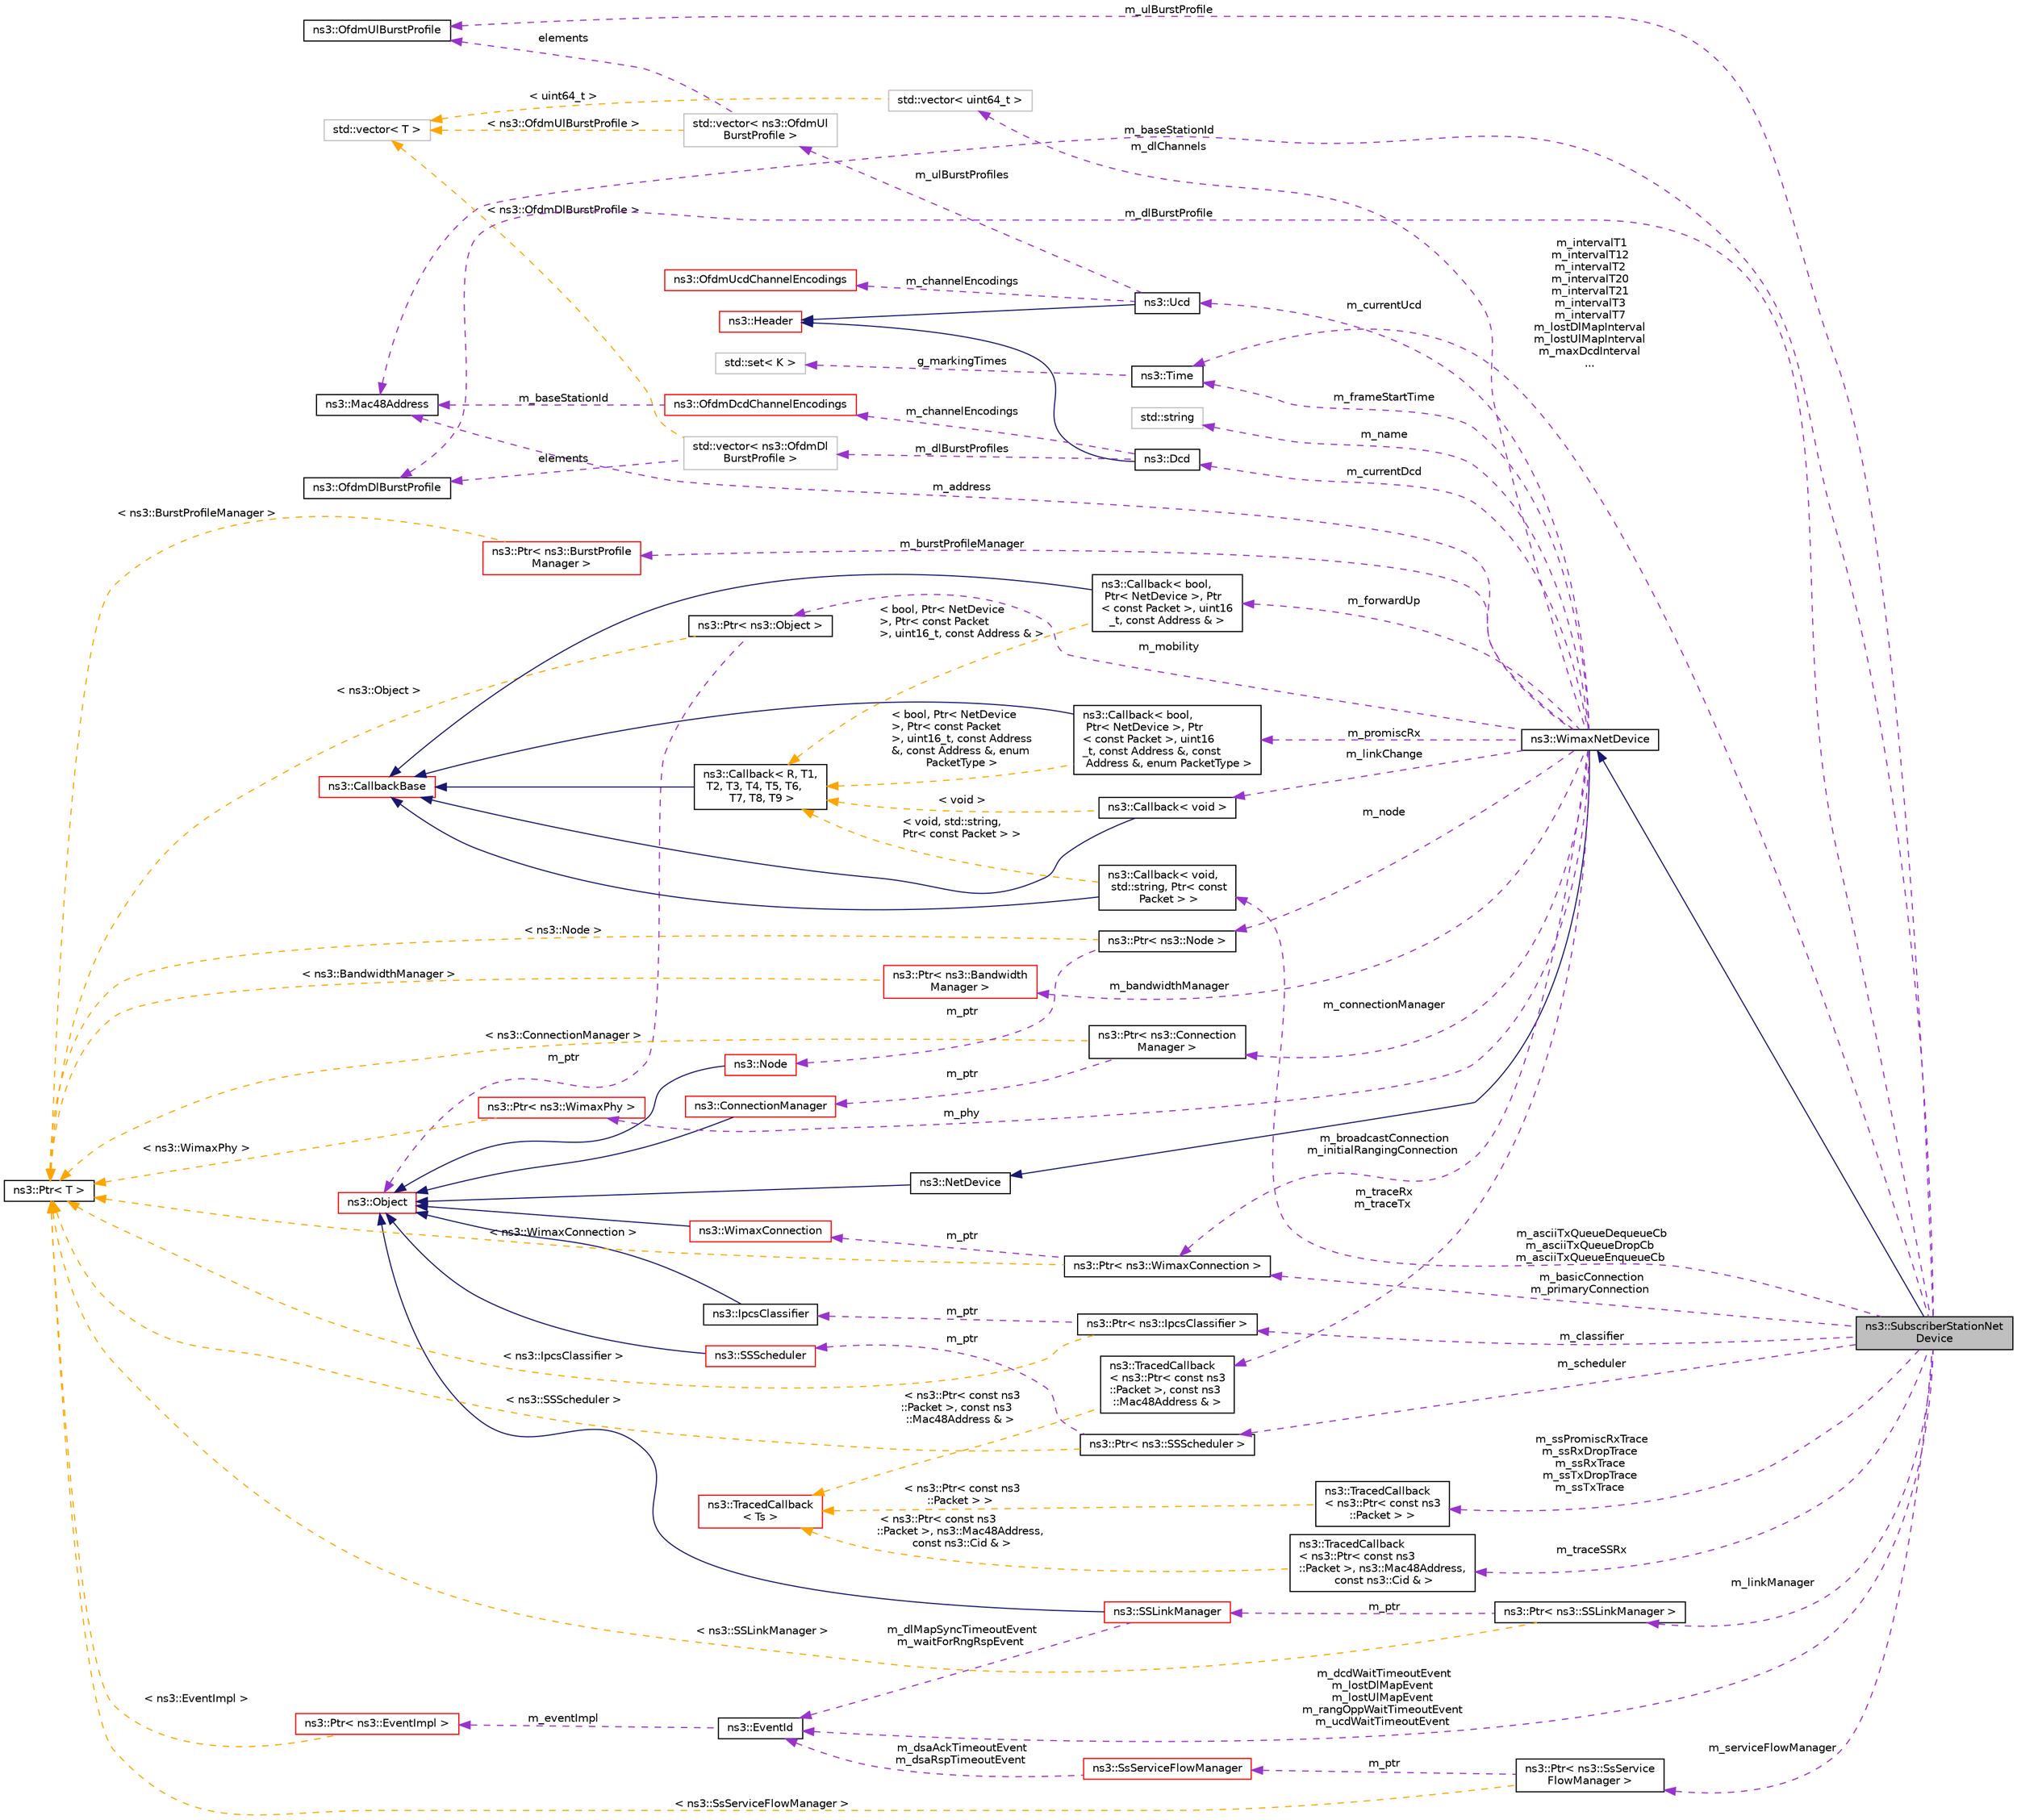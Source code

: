 digraph "ns3::SubscriberStationNetDevice"
{
 // LATEX_PDF_SIZE
  edge [fontname="Helvetica",fontsize="10",labelfontname="Helvetica",labelfontsize="10"];
  node [fontname="Helvetica",fontsize="10",shape=record];
  rankdir="LR";
  Node1 [label="ns3::SubscriberStationNet\lDevice",height=0.2,width=0.4,color="black", fillcolor="grey75", style="filled", fontcolor="black",tooltip="SubscriberStationNetDevice subclass of WimaxNetDevice."];
  Node2 -> Node1 [dir="back",color="midnightblue",fontsize="10",style="solid",fontname="Helvetica"];
  Node2 [label="ns3::WimaxNetDevice",height=0.2,width=0.4,color="black", fillcolor="white", style="filled",URL="$classns3_1_1_wimax_net_device.html",tooltip="Hold together all WiMAX-related objects in a NetDevice."];
  Node3 -> Node2 [dir="back",color="midnightblue",fontsize="10",style="solid",fontname="Helvetica"];
  Node3 [label="ns3::NetDevice",height=0.2,width=0.4,color="black", fillcolor="white", style="filled",URL="$classns3_1_1_net_device.html",tooltip="Network layer to device interface."];
  Node4 -> Node3 [dir="back",color="midnightblue",fontsize="10",style="solid",fontname="Helvetica"];
  Node4 [label="ns3::Object",height=0.2,width=0.4,color="red", fillcolor="white", style="filled",URL="$classns3_1_1_object.html",tooltip="A base class which provides memory management and object aggregation."];
  Node11 -> Node2 [dir="back",color="darkorchid3",fontsize="10",style="dashed",label=" m_address" ,fontname="Helvetica"];
  Node11 [label="ns3::Mac48Address",height=0.2,width=0.4,color="black", fillcolor="white", style="filled",URL="$classns3_1_1_mac48_address.html",tooltip="an EUI-48 address"];
  Node12 -> Node2 [dir="back",color="darkorchid3",fontsize="10",style="dashed",label=" m_broadcastConnection\nm_initialRangingConnection" ,fontname="Helvetica"];
  Node12 [label="ns3::Ptr\< ns3::WimaxConnection \>",height=0.2,width=0.4,color="black", fillcolor="white", style="filled",URL="$classns3_1_1_ptr.html",tooltip=" "];
  Node13 -> Node12 [dir="back",color="darkorchid3",fontsize="10",style="dashed",label=" m_ptr" ,fontname="Helvetica"];
  Node13 [label="ns3::WimaxConnection",height=0.2,width=0.4,color="red", fillcolor="white", style="filled",URL="$classns3_1_1_wimax_connection.html",tooltip="Class to represent WiMAX connections."];
  Node4 -> Node13 [dir="back",color="midnightblue",fontsize="10",style="solid",fontname="Helvetica"];
  Node45 -> Node12 [dir="back",color="orange",fontsize="10",style="dashed",label=" \< ns3::WimaxConnection \>" ,fontname="Helvetica"];
  Node45 [label="ns3::Ptr\< T \>",height=0.2,width=0.4,color="black", fillcolor="white", style="filled",URL="$classns3_1_1_ptr.html",tooltip="Smart pointer class similar to boost::intrusive_ptr."];
  Node71 -> Node2 [dir="back",color="darkorchid3",fontsize="10",style="dashed",label=" m_promiscRx" ,fontname="Helvetica"];
  Node71 [label="ns3::Callback\< bool,\l Ptr\< NetDevice \>, Ptr\l\< const Packet \>, uint16\l_t, const Address &, const\l Address &, enum PacketType \>",height=0.2,width=0.4,color="black", fillcolor="white", style="filled",URL="$classns3_1_1_callback.html",tooltip=" "];
  Node41 -> Node71 [dir="back",color="midnightblue",fontsize="10",style="solid",fontname="Helvetica"];
  Node41 [label="ns3::CallbackBase",height=0.2,width=0.4,color="red", fillcolor="white", style="filled",URL="$classns3_1_1_callback_base.html",tooltip="Base class for Callback class."];
  Node46 -> Node71 [dir="back",color="orange",fontsize="10",style="dashed",label=" \< bool, Ptr\< NetDevice\l \>, Ptr\< const Packet\l \>, uint16_t, const Address\l &, const Address &, enum\l PacketType \>" ,fontname="Helvetica"];
  Node46 [label="ns3::Callback\< R, T1,\l T2, T3, T4, T5, T6,\l T7, T8, T9 \>",height=0.2,width=0.4,color="black", fillcolor="white", style="filled",URL="$classns3_1_1_callback.html",tooltip="Callback template class."];
  Node41 -> Node46 [dir="back",color="midnightblue",fontsize="10",style="solid",fontname="Helvetica"];
  Node72 -> Node2 [dir="back",color="darkorchid3",fontsize="10",style="dashed",label=" m_connectionManager" ,fontname="Helvetica"];
  Node72 [label="ns3::Ptr\< ns3::Connection\lManager \>",height=0.2,width=0.4,color="black", fillcolor="white", style="filled",URL="$classns3_1_1_ptr.html",tooltip=" "];
  Node73 -> Node72 [dir="back",color="darkorchid3",fontsize="10",style="dashed",label=" m_ptr" ,fontname="Helvetica"];
  Node73 [label="ns3::ConnectionManager",height=0.2,width=0.4,color="red", fillcolor="white", style="filled",URL="$classns3_1_1_connection_manager.html",tooltip="The same connection manager class serves both for BS and SS though some functions are exclusive to on..."];
  Node4 -> Node73 [dir="back",color="midnightblue",fontsize="10",style="solid",fontname="Helvetica"];
  Node45 -> Node72 [dir="back",color="orange",fontsize="10",style="dashed",label=" \< ns3::ConnectionManager \>" ,fontname="Helvetica"];
  Node76 -> Node2 [dir="back",color="darkorchid3",fontsize="10",style="dashed",label=" m_currentUcd" ,fontname="Helvetica"];
  Node76 [label="ns3::Ucd",height=0.2,width=0.4,color="black", fillcolor="white", style="filled",URL="$classns3_1_1_ucd.html",tooltip="This class implements the UCD message as described by \"IEEE Standard for Local and metropolitan area ..."];
  Node50 -> Node76 [dir="back",color="midnightblue",fontsize="10",style="solid",fontname="Helvetica"];
  Node50 [label="ns3::Header",height=0.2,width=0.4,color="red", fillcolor="white", style="filled",URL="$classns3_1_1_header.html",tooltip="Protocol header serialization and deserialization."];
  Node77 -> Node76 [dir="back",color="darkorchid3",fontsize="10",style="dashed",label=" m_ulBurstProfiles" ,fontname="Helvetica"];
  Node77 [label="std::vector\< ns3::OfdmUl\lBurstProfile \>",height=0.2,width=0.4,color="grey75", fillcolor="white", style="filled",tooltip=" "];
  Node78 -> Node77 [dir="back",color="darkorchid3",fontsize="10",style="dashed",label=" elements" ,fontname="Helvetica"];
  Node78 [label="ns3::OfdmUlBurstProfile",height=0.2,width=0.4,color="black", fillcolor="white", style="filled",URL="$classns3_1_1_ofdm_ul_burst_profile.html",tooltip="This class implements the UL burst profile as described by \"IEEE Standard for Local and metropolitan ..."];
  Node25 -> Node77 [dir="back",color="orange",fontsize="10",style="dashed",label=" \< ns3::OfdmUlBurstProfile \>" ,fontname="Helvetica"];
  Node25 [label="std::vector\< T \>",height=0.2,width=0.4,color="grey75", fillcolor="white", style="filled",tooltip=" "];
  Node79 -> Node76 [dir="back",color="darkorchid3",fontsize="10",style="dashed",label=" m_channelEncodings" ,fontname="Helvetica"];
  Node79 [label="ns3::OfdmUcdChannelEncodings",height=0.2,width=0.4,color="red", fillcolor="white", style="filled",URL="$classns3_1_1_ofdm_ucd_channel_encodings.html",tooltip="This class implements the OFDM UCD channel encodings as described by \"IEEE Standard for Local and met..."];
  Node81 -> Node2 [dir="back",color="darkorchid3",fontsize="10",style="dashed",label=" m_currentDcd" ,fontname="Helvetica"];
  Node81 [label="ns3::Dcd",height=0.2,width=0.4,color="black", fillcolor="white", style="filled",URL="$classns3_1_1_dcd.html",tooltip="This class implements Downlink channel descriptor as described by \"IEEE Standard for Local and metrop..."];
  Node50 -> Node81 [dir="back",color="midnightblue",fontsize="10",style="solid",fontname="Helvetica"];
  Node82 -> Node81 [dir="back",color="darkorchid3",fontsize="10",style="dashed",label=" m_channelEncodings" ,fontname="Helvetica"];
  Node82 [label="ns3::OfdmDcdChannelEncodings",height=0.2,width=0.4,color="red", fillcolor="white", style="filled",URL="$classns3_1_1_ofdm_dcd_channel_encodings.html",tooltip="This class implements the OFDM DCD channel encodings as described by \"IEEE Standard for Local and met..."];
  Node11 -> Node82 [dir="back",color="darkorchid3",fontsize="10",style="dashed",label=" m_baseStationId" ,fontname="Helvetica"];
  Node84 -> Node81 [dir="back",color="darkorchid3",fontsize="10",style="dashed",label=" m_dlBurstProfiles" ,fontname="Helvetica"];
  Node84 [label="std::vector\< ns3::OfdmDl\lBurstProfile \>",height=0.2,width=0.4,color="grey75", fillcolor="white", style="filled",tooltip=" "];
  Node85 -> Node84 [dir="back",color="darkorchid3",fontsize="10",style="dashed",label=" elements" ,fontname="Helvetica"];
  Node85 [label="ns3::OfdmDlBurstProfile",height=0.2,width=0.4,color="black", fillcolor="white", style="filled",URL="$classns3_1_1_ofdm_dl_burst_profile.html",tooltip="This class implements the OFDM Downlink burst profile descriptor as described by \"IEEE Standard for L..."];
  Node25 -> Node84 [dir="back",color="orange",fontsize="10",style="dashed",label=" \< ns3::OfdmDlBurstProfile \>" ,fontname="Helvetica"];
  Node86 -> Node2 [dir="back",color="darkorchid3",fontsize="10",style="dashed",label=" m_node" ,fontname="Helvetica"];
  Node86 [label="ns3::Ptr\< ns3::Node \>",height=0.2,width=0.4,color="black", fillcolor="white", style="filled",URL="$classns3_1_1_ptr.html",tooltip=" "];
  Node87 -> Node86 [dir="back",color="darkorchid3",fontsize="10",style="dashed",label=" m_ptr" ,fontname="Helvetica"];
  Node87 [label="ns3::Node",height=0.2,width=0.4,color="red", fillcolor="white", style="filled",URL="$classns3_1_1_node.html",tooltip="A network Node."];
  Node4 -> Node87 [dir="back",color="midnightblue",fontsize="10",style="solid",fontname="Helvetica"];
  Node45 -> Node86 [dir="back",color="orange",fontsize="10",style="dashed",label=" \< ns3::Node \>" ,fontname="Helvetica"];
  Node108 -> Node2 [dir="back",color="darkorchid3",fontsize="10",style="dashed",label=" m_forwardUp" ,fontname="Helvetica"];
  Node108 [label="ns3::Callback\< bool,\l Ptr\< NetDevice \>, Ptr\l\< const Packet \>, uint16\l_t, const Address & \>",height=0.2,width=0.4,color="black", fillcolor="white", style="filled",URL="$classns3_1_1_callback.html",tooltip=" "];
  Node41 -> Node108 [dir="back",color="midnightblue",fontsize="10",style="solid",fontname="Helvetica"];
  Node46 -> Node108 [dir="back",color="orange",fontsize="10",style="dashed",label=" \< bool, Ptr\< NetDevice\l \>, Ptr\< const Packet\l \>, uint16_t, const Address & \>" ,fontname="Helvetica"];
  Node16 -> Node2 [dir="back",color="darkorchid3",fontsize="10",style="dashed",label=" m_frameStartTime" ,fontname="Helvetica"];
  Node16 [label="ns3::Time",height=0.2,width=0.4,color="black", fillcolor="white", style="filled",URL="$classns3_1_1_time.html",tooltip="Simulation virtual time values and global simulation resolution."];
  Node17 -> Node16 [dir="back",color="darkorchid3",fontsize="10",style="dashed",label=" g_markingTimes" ,fontname="Helvetica"];
  Node17 [label="std::set\< K \>",height=0.2,width=0.4,color="grey75", fillcolor="white", style="filled",tooltip=" "];
  Node109 -> Node2 [dir="back",color="darkorchid3",fontsize="10",style="dashed",label=" m_linkChange" ,fontname="Helvetica"];
  Node109 [label="ns3::Callback\< void \>",height=0.2,width=0.4,color="black", fillcolor="white", style="filled",URL="$classns3_1_1_callback.html",tooltip=" "];
  Node41 -> Node109 [dir="back",color="midnightblue",fontsize="10",style="solid",fontname="Helvetica"];
  Node46 -> Node109 [dir="back",color="orange",fontsize="10",style="dashed",label=" \< void \>" ,fontname="Helvetica"];
  Node110 -> Node2 [dir="back",color="darkorchid3",fontsize="10",style="dashed",label=" m_dlChannels" ,fontname="Helvetica"];
  Node110 [label="std::vector\< uint64_t \>",height=0.2,width=0.4,color="grey75", fillcolor="white", style="filled",tooltip=" "];
  Node25 -> Node110 [dir="back",color="orange",fontsize="10",style="dashed",label=" \< uint64_t \>" ,fontname="Helvetica"];
  Node19 -> Node2 [dir="back",color="darkorchid3",fontsize="10",style="dashed",label=" m_name" ,fontname="Helvetica"];
  Node19 [label="std::string",height=0.2,width=0.4,color="grey75", fillcolor="white", style="filled",tooltip=" "];
  Node111 -> Node2 [dir="back",color="darkorchid3",fontsize="10",style="dashed",label=" m_phy" ,fontname="Helvetica"];
  Node111 [label="ns3::Ptr\< ns3::WimaxPhy \>",height=0.2,width=0.4,color="red", fillcolor="white", style="filled",URL="$classns3_1_1_ptr.html",tooltip=" "];
  Node45 -> Node111 [dir="back",color="orange",fontsize="10",style="dashed",label=" \< ns3::WimaxPhy \>" ,fontname="Helvetica"];
  Node120 -> Node2 [dir="back",color="darkorchid3",fontsize="10",style="dashed",label=" m_traceRx\nm_traceTx" ,fontname="Helvetica"];
  Node120 [label="ns3::TracedCallback\l\< ns3::Ptr\< const ns3\l::Packet \>, const ns3\l::Mac48Address & \>",height=0.2,width=0.4,color="black", fillcolor="white", style="filled",URL="$classns3_1_1_traced_callback.html",tooltip=" "];
  Node38 -> Node120 [dir="back",color="orange",fontsize="10",style="dashed",label=" \< ns3::Ptr\< const ns3\l::Packet \>, const ns3\l::Mac48Address & \>" ,fontname="Helvetica"];
  Node38 [label="ns3::TracedCallback\l\< Ts \>",height=0.2,width=0.4,color="red", fillcolor="white", style="filled",URL="$classns3_1_1_traced_callback.html",tooltip="Forward calls to a chain of Callback."];
  Node119 -> Node2 [dir="back",color="darkorchid3",fontsize="10",style="dashed",label=" m_mobility" ,fontname="Helvetica"];
  Node119 [label="ns3::Ptr\< ns3::Object \>",height=0.2,width=0.4,color="black", fillcolor="white", style="filled",URL="$classns3_1_1_ptr.html",tooltip=" "];
  Node4 -> Node119 [dir="back",color="darkorchid3",fontsize="10",style="dashed",label=" m_ptr" ,fontname="Helvetica"];
  Node45 -> Node119 [dir="back",color="orange",fontsize="10",style="dashed",label=" \< ns3::Object \>" ,fontname="Helvetica"];
  Node121 -> Node2 [dir="back",color="darkorchid3",fontsize="10",style="dashed",label=" m_bandwidthManager" ,fontname="Helvetica"];
  Node121 [label="ns3::Ptr\< ns3::Bandwidth\lManager \>",height=0.2,width=0.4,color="red", fillcolor="white", style="filled",URL="$classns3_1_1_ptr.html",tooltip=" "];
  Node45 -> Node121 [dir="back",color="orange",fontsize="10",style="dashed",label=" \< ns3::BandwidthManager \>" ,fontname="Helvetica"];
  Node123 -> Node2 [dir="back",color="darkorchid3",fontsize="10",style="dashed",label=" m_burstProfileManager" ,fontname="Helvetica"];
  Node123 [label="ns3::Ptr\< ns3::BurstProfile\lManager \>",height=0.2,width=0.4,color="red", fillcolor="white", style="filled",URL="$classns3_1_1_ptr.html",tooltip=" "];
  Node45 -> Node123 [dir="back",color="orange",fontsize="10",style="dashed",label=" \< ns3::BurstProfileManager \>" ,fontname="Helvetica"];
  Node37 -> Node1 [dir="back",color="darkorchid3",fontsize="10",style="dashed",label=" m_ssPromiscRxTrace\nm_ssRxDropTrace\nm_ssRxTrace\nm_ssTxDropTrace\nm_ssTxTrace" ,fontname="Helvetica"];
  Node37 [label="ns3::TracedCallback\l\< ns3::Ptr\< const ns3\l::Packet \> \>",height=0.2,width=0.4,color="black", fillcolor="white", style="filled",URL="$classns3_1_1_traced_callback.html",tooltip=" "];
  Node38 -> Node37 [dir="back",color="orange",fontsize="10",style="dashed",label=" \< ns3::Ptr\< const ns3\l::Packet \> \>" ,fontname="Helvetica"];
  Node11 -> Node1 [dir="back",color="darkorchid3",fontsize="10",style="dashed",label=" m_baseStationId" ,fontname="Helvetica"];
  Node85 -> Node1 [dir="back",color="darkorchid3",fontsize="10",style="dashed",label=" m_dlBurstProfile" ,fontname="Helvetica"];
  Node12 -> Node1 [dir="back",color="darkorchid3",fontsize="10",style="dashed",label=" m_basicConnection\nm_primaryConnection" ,fontname="Helvetica"];
  Node125 -> Node1 [dir="back",color="darkorchid3",fontsize="10",style="dashed",label=" m_traceSSRx" ,fontname="Helvetica"];
  Node125 [label="ns3::TracedCallback\l\< ns3::Ptr\< const ns3\l::Packet \>, ns3::Mac48Address,\l const ns3::Cid & \>",height=0.2,width=0.4,color="black", fillcolor="white", style="filled",URL="$classns3_1_1_traced_callback.html",tooltip=" "];
  Node38 -> Node125 [dir="back",color="orange",fontsize="10",style="dashed",label=" \< ns3::Ptr\< const ns3\l::Packet \>, ns3::Mac48Address,\l const ns3::Cid & \>" ,fontname="Helvetica"];
  Node126 -> Node1 [dir="back",color="darkorchid3",fontsize="10",style="dashed",label=" m_classifier" ,fontname="Helvetica"];
  Node126 [label="ns3::Ptr\< ns3::IpcsClassifier \>",height=0.2,width=0.4,color="black", fillcolor="white", style="filled",URL="$classns3_1_1_ptr.html",tooltip=" "];
  Node127 -> Node126 [dir="back",color="darkorchid3",fontsize="10",style="dashed",label=" m_ptr" ,fontname="Helvetica"];
  Node127 [label="ns3::IpcsClassifier",height=0.2,width=0.4,color="black", fillcolor="white", style="filled",URL="$classns3_1_1_ipcs_classifier.html",tooltip=" "];
  Node4 -> Node127 [dir="back",color="midnightblue",fontsize="10",style="solid",fontname="Helvetica"];
  Node45 -> Node126 [dir="back",color="orange",fontsize="10",style="dashed",label=" \< ns3::IpcsClassifier \>" ,fontname="Helvetica"];
  Node91 -> Node1 [dir="back",color="darkorchid3",fontsize="10",style="dashed",label=" m_dcdWaitTimeoutEvent\nm_lostDlMapEvent\nm_lostUlMapEvent\nm_rangOppWaitTimeoutEvent\nm_ucdWaitTimeoutEvent" ,fontname="Helvetica"];
  Node91 [label="ns3::EventId",height=0.2,width=0.4,color="black", fillcolor="white", style="filled",URL="$classns3_1_1_event_id.html",tooltip="An identifier for simulation events."];
  Node92 -> Node91 [dir="back",color="darkorchid3",fontsize="10",style="dashed",label=" m_eventImpl" ,fontname="Helvetica"];
  Node92 [label="ns3::Ptr\< ns3::EventImpl \>",height=0.2,width=0.4,color="red", fillcolor="white", style="filled",URL="$classns3_1_1_ptr.html",tooltip=" "];
  Node45 -> Node92 [dir="back",color="orange",fontsize="10",style="dashed",label=" \< ns3::EventImpl \>" ,fontname="Helvetica"];
  Node128 -> Node1 [dir="back",color="darkorchid3",fontsize="10",style="dashed",label=" m_linkManager" ,fontname="Helvetica"];
  Node128 [label="ns3::Ptr\< ns3::SSLinkManager \>",height=0.2,width=0.4,color="black", fillcolor="white", style="filled",URL="$classns3_1_1_ptr.html",tooltip=" "];
  Node129 -> Node128 [dir="back",color="darkorchid3",fontsize="10",style="dashed",label=" m_ptr" ,fontname="Helvetica"];
  Node129 [label="ns3::SSLinkManager",height=0.2,width=0.4,color="red", fillcolor="white", style="filled",URL="$classns3_1_1_s_s_link_manager.html",tooltip="this class implements the link manager of subscriber station net device."];
  Node4 -> Node129 [dir="back",color="midnightblue",fontsize="10",style="solid",fontname="Helvetica"];
  Node91 -> Node129 [dir="back",color="darkorchid3",fontsize="10",style="dashed",label=" m_dlMapSyncTimeoutEvent\nm_waitForRngRspEvent" ,fontname="Helvetica"];
  Node45 -> Node128 [dir="back",color="orange",fontsize="10",style="dashed",label=" \< ns3::SSLinkManager \>" ,fontname="Helvetica"];
  Node132 -> Node1 [dir="back",color="darkorchid3",fontsize="10",style="dashed",label=" m_serviceFlowManager" ,fontname="Helvetica"];
  Node132 [label="ns3::Ptr\< ns3::SsService\lFlowManager \>",height=0.2,width=0.4,color="black", fillcolor="white", style="filled",URL="$classns3_1_1_ptr.html",tooltip=" "];
  Node133 -> Node132 [dir="back",color="darkorchid3",fontsize="10",style="dashed",label=" m_ptr" ,fontname="Helvetica"];
  Node133 [label="ns3::SsServiceFlowManager",height=0.2,width=0.4,color="red", fillcolor="white", style="filled",URL="$classns3_1_1_ss_service_flow_manager.html",tooltip="SsServiceFlowManager class."];
  Node91 -> Node133 [dir="back",color="darkorchid3",fontsize="10",style="dashed",label=" m_dsaAckTimeoutEvent\nm_dsaRspTimeoutEvent" ,fontname="Helvetica"];
  Node45 -> Node132 [dir="back",color="orange",fontsize="10",style="dashed",label=" \< ns3::SsServiceFlowManager \>" ,fontname="Helvetica"];
  Node16 -> Node1 [dir="back",color="darkorchid3",fontsize="10",style="dashed",label=" m_intervalT1\nm_intervalT12\nm_intervalT2\nm_intervalT20\nm_intervalT21\nm_intervalT3\nm_intervalT7\nm_lostDlMapInterval\nm_lostUlMapInterval\nm_maxDcdInterval\n..." ,fontname="Helvetica"];
  Node138 -> Node1 [dir="back",color="darkorchid3",fontsize="10",style="dashed",label=" m_asciiTxQueueDequeueCb\nm_asciiTxQueueDropCb\nm_asciiTxQueueEnqueueCb" ,fontname="Helvetica"];
  Node138 [label="ns3::Callback\< void,\l std::string, Ptr\< const\l Packet \> \>",height=0.2,width=0.4,color="black", fillcolor="white", style="filled",URL="$classns3_1_1_callback.html",tooltip=" "];
  Node41 -> Node138 [dir="back",color="midnightblue",fontsize="10",style="solid",fontname="Helvetica"];
  Node46 -> Node138 [dir="back",color="orange",fontsize="10",style="dashed",label=" \< void, std::string,\l Ptr\< const Packet \> \>" ,fontname="Helvetica"];
  Node78 -> Node1 [dir="back",color="darkorchid3",fontsize="10",style="dashed",label=" m_ulBurstProfile" ,fontname="Helvetica"];
  Node139 -> Node1 [dir="back",color="darkorchid3",fontsize="10",style="dashed",label=" m_scheduler" ,fontname="Helvetica"];
  Node139 [label="ns3::Ptr\< ns3::SSScheduler \>",height=0.2,width=0.4,color="black", fillcolor="white", style="filled",URL="$classns3_1_1_ptr.html",tooltip=" "];
  Node140 -> Node139 [dir="back",color="darkorchid3",fontsize="10",style="dashed",label=" m_ptr" ,fontname="Helvetica"];
  Node140 [label="ns3::SSScheduler",height=0.2,width=0.4,color="red", fillcolor="white", style="filled",URL="$classns3_1_1_s_s_scheduler.html",tooltip=" "];
  Node4 -> Node140 [dir="back",color="midnightblue",fontsize="10",style="solid",fontname="Helvetica"];
  Node45 -> Node139 [dir="back",color="orange",fontsize="10",style="dashed",label=" \< ns3::SSScheduler \>" ,fontname="Helvetica"];
}

